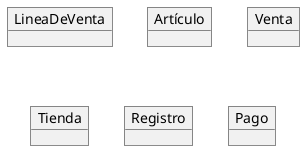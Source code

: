 @startuml

Object LineaDeVenta
Object Artículo
Object Venta
Object Tienda
Object Registro
Object Pago


@enduml

